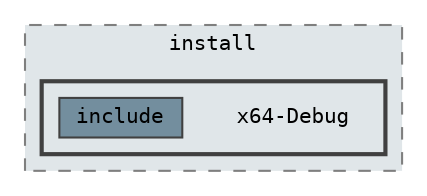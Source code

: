 digraph "C:/Users/s239074/Documents/ogl_renderer/thirdparty/assimp/out/install/x64-Debug"
{
 // LATEX_PDF_SIZE
  bgcolor="transparent";
  edge [fontname=Terminal,fontsize=10,labelfontname=Helvetica,labelfontsize=10];
  node [fontname=Terminal,fontsize=10,shape=box,height=0.2,width=0.4];
  compound=true
  subgraph clusterdir_086a88c35d8e8b6b048dedb2bfc71241 {
    graph [ bgcolor="#e0e6e9", pencolor="grey50", label="install", fontname=Terminal,fontsize=10 style="filled,dashed", URL="dir_086a88c35d8e8b6b048dedb2bfc71241.html",tooltip=""]
  subgraph clusterdir_3ad571823d2a5d8c8b93b7211013018c {
    graph [ bgcolor="#e0e6e9", pencolor="grey25", label="", fontname=Terminal,fontsize=10 style="filled,bold", URL="dir_3ad571823d2a5d8c8b93b7211013018c.html",tooltip=""]
    dir_3ad571823d2a5d8c8b93b7211013018c [shape=plaintext, label="x64-Debug"];
  dir_681292339233575a6e995ff878c5bc2b [label="include", fillcolor="#738e9e", color="grey25", style="filled", URL="dir_681292339233575a6e995ff878c5bc2b.html",tooltip=""];
  }
  }
}
